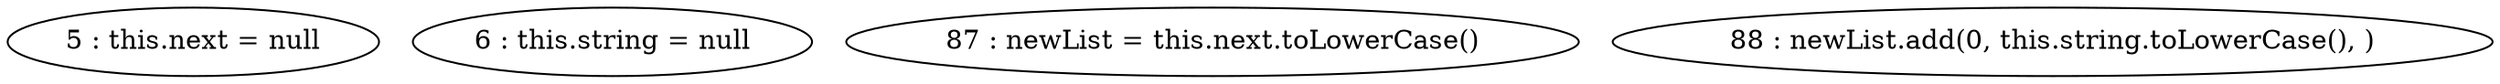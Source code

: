 digraph G {
"5 : this.next = null"
"6 : this.string = null"
"87 : newList = this.next.toLowerCase()"
"88 : newList.add(0, this.string.toLowerCase(), )"
}